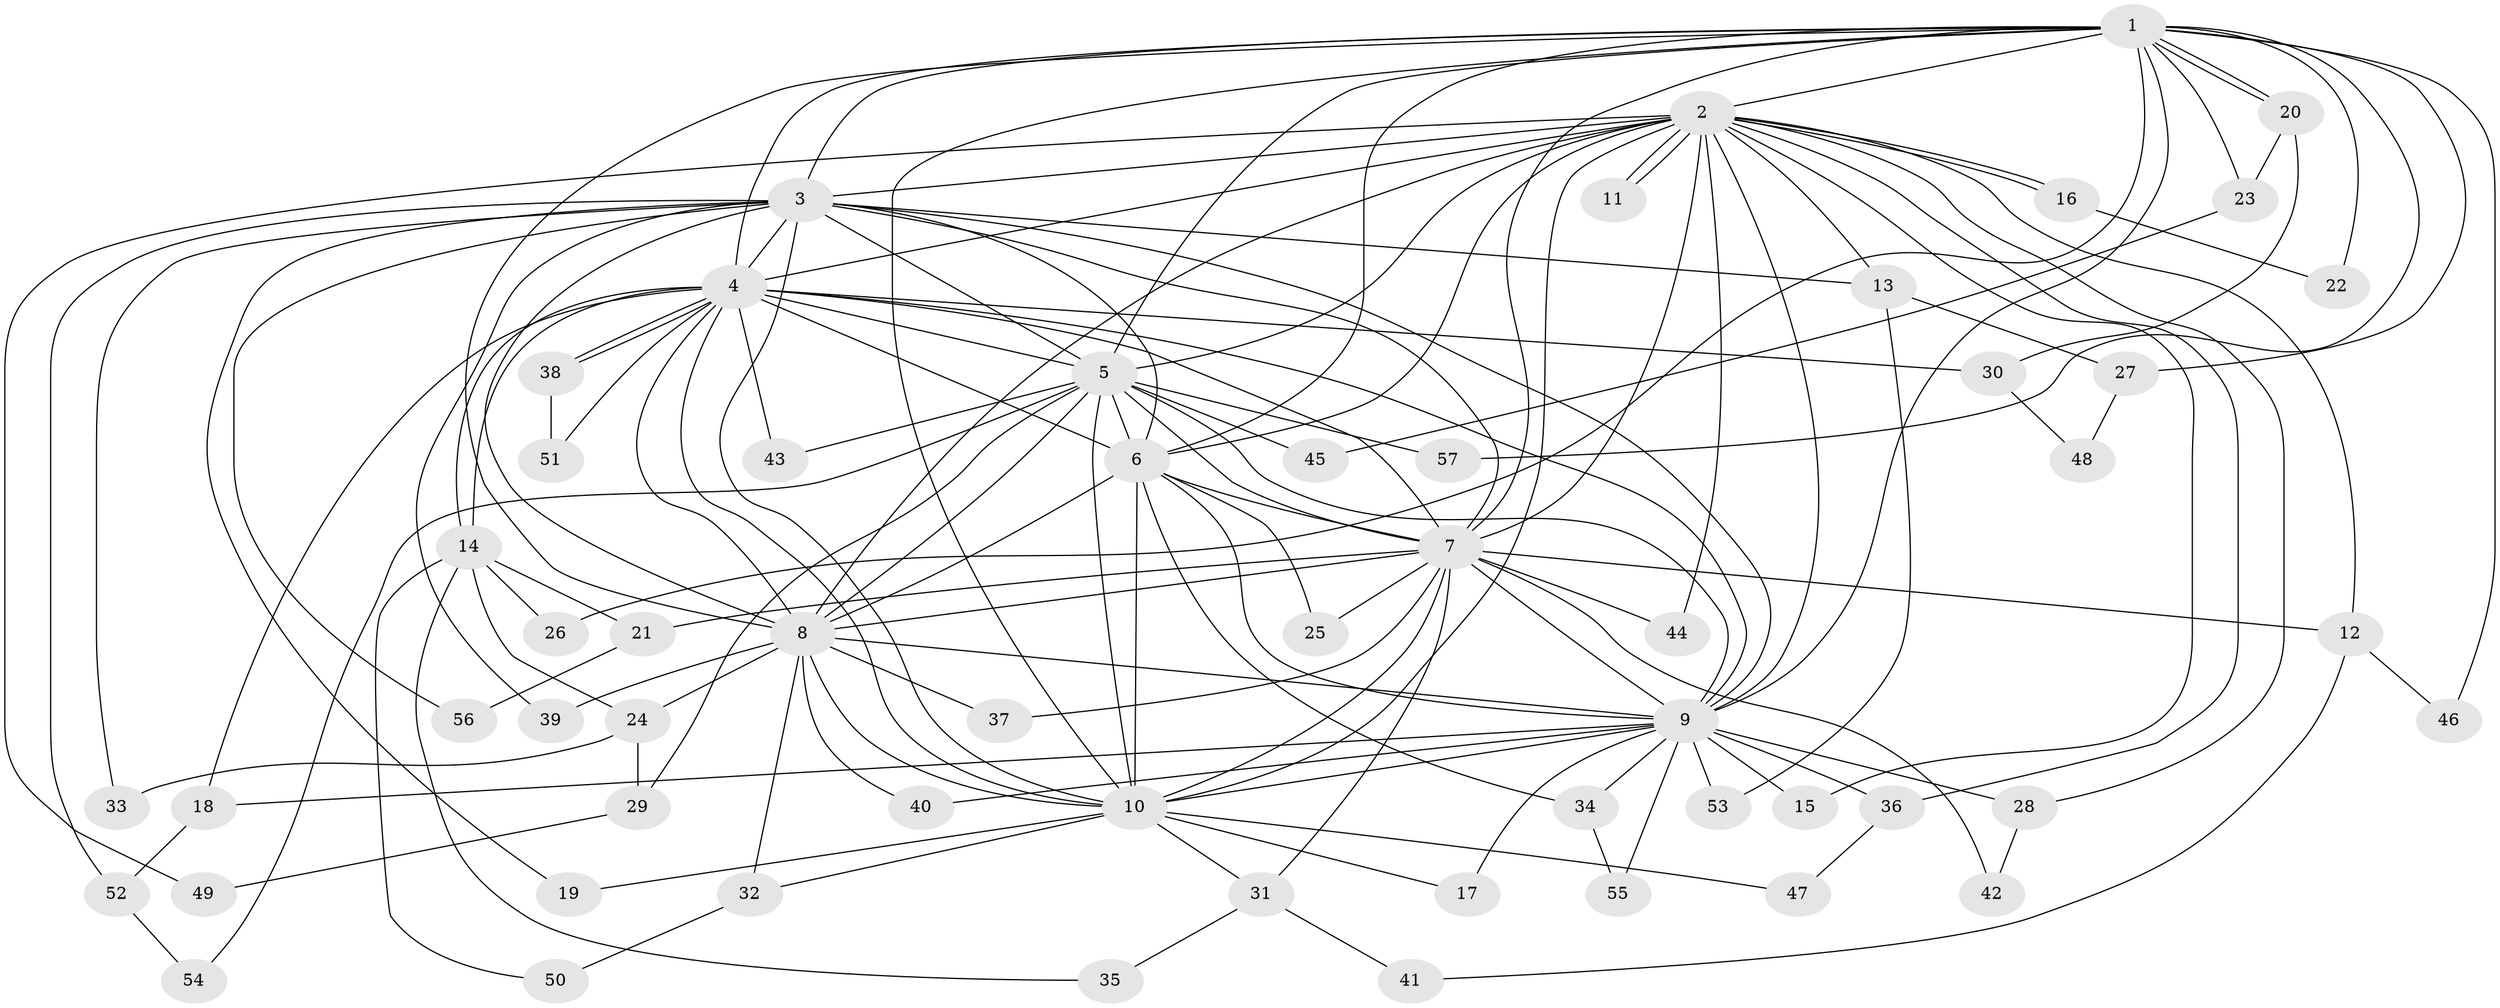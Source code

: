 // coarse degree distribution, {22: 0.023809523809523808, 21: 0.023809523809523808, 17: 0.023809523809523808, 13: 0.047619047619047616, 10: 0.047619047619047616, 2: 0.42857142857142855, 3: 0.3333333333333333, 4: 0.07142857142857142}
// Generated by graph-tools (version 1.1) at 2025/51/02/27/25 19:51:48]
// undirected, 57 vertices, 139 edges
graph export_dot {
graph [start="1"]
  node [color=gray90,style=filled];
  1;
  2;
  3;
  4;
  5;
  6;
  7;
  8;
  9;
  10;
  11;
  12;
  13;
  14;
  15;
  16;
  17;
  18;
  19;
  20;
  21;
  22;
  23;
  24;
  25;
  26;
  27;
  28;
  29;
  30;
  31;
  32;
  33;
  34;
  35;
  36;
  37;
  38;
  39;
  40;
  41;
  42;
  43;
  44;
  45;
  46;
  47;
  48;
  49;
  50;
  51;
  52;
  53;
  54;
  55;
  56;
  57;
  1 -- 2;
  1 -- 3;
  1 -- 4;
  1 -- 5;
  1 -- 6;
  1 -- 7;
  1 -- 8;
  1 -- 9;
  1 -- 10;
  1 -- 20;
  1 -- 20;
  1 -- 22;
  1 -- 23;
  1 -- 26;
  1 -- 27;
  1 -- 46;
  1 -- 57;
  2 -- 3;
  2 -- 4;
  2 -- 5;
  2 -- 6;
  2 -- 7;
  2 -- 8;
  2 -- 9;
  2 -- 10;
  2 -- 11;
  2 -- 11;
  2 -- 12;
  2 -- 13;
  2 -- 15;
  2 -- 16;
  2 -- 16;
  2 -- 28;
  2 -- 36;
  2 -- 44;
  2 -- 49;
  3 -- 4;
  3 -- 5;
  3 -- 6;
  3 -- 7;
  3 -- 8;
  3 -- 9;
  3 -- 10;
  3 -- 13;
  3 -- 19;
  3 -- 33;
  3 -- 39;
  3 -- 52;
  3 -- 56;
  4 -- 5;
  4 -- 6;
  4 -- 7;
  4 -- 8;
  4 -- 9;
  4 -- 10;
  4 -- 14;
  4 -- 14;
  4 -- 18;
  4 -- 30;
  4 -- 38;
  4 -- 38;
  4 -- 43;
  4 -- 51;
  5 -- 6;
  5 -- 7;
  5 -- 8;
  5 -- 9;
  5 -- 10;
  5 -- 29;
  5 -- 43;
  5 -- 45;
  5 -- 54;
  5 -- 57;
  6 -- 7;
  6 -- 8;
  6 -- 9;
  6 -- 10;
  6 -- 25;
  6 -- 34;
  7 -- 8;
  7 -- 9;
  7 -- 10;
  7 -- 12;
  7 -- 21;
  7 -- 25;
  7 -- 31;
  7 -- 37;
  7 -- 42;
  7 -- 44;
  8 -- 9;
  8 -- 10;
  8 -- 24;
  8 -- 32;
  8 -- 37;
  8 -- 39;
  8 -- 40;
  9 -- 10;
  9 -- 15;
  9 -- 17;
  9 -- 18;
  9 -- 28;
  9 -- 34;
  9 -- 36;
  9 -- 40;
  9 -- 53;
  9 -- 55;
  10 -- 17;
  10 -- 19;
  10 -- 31;
  10 -- 32;
  10 -- 47;
  12 -- 41;
  12 -- 46;
  13 -- 27;
  13 -- 53;
  14 -- 21;
  14 -- 24;
  14 -- 26;
  14 -- 35;
  14 -- 50;
  16 -- 22;
  18 -- 52;
  20 -- 23;
  20 -- 30;
  21 -- 56;
  23 -- 45;
  24 -- 29;
  24 -- 33;
  27 -- 48;
  28 -- 42;
  29 -- 49;
  30 -- 48;
  31 -- 35;
  31 -- 41;
  32 -- 50;
  34 -- 55;
  36 -- 47;
  38 -- 51;
  52 -- 54;
}
